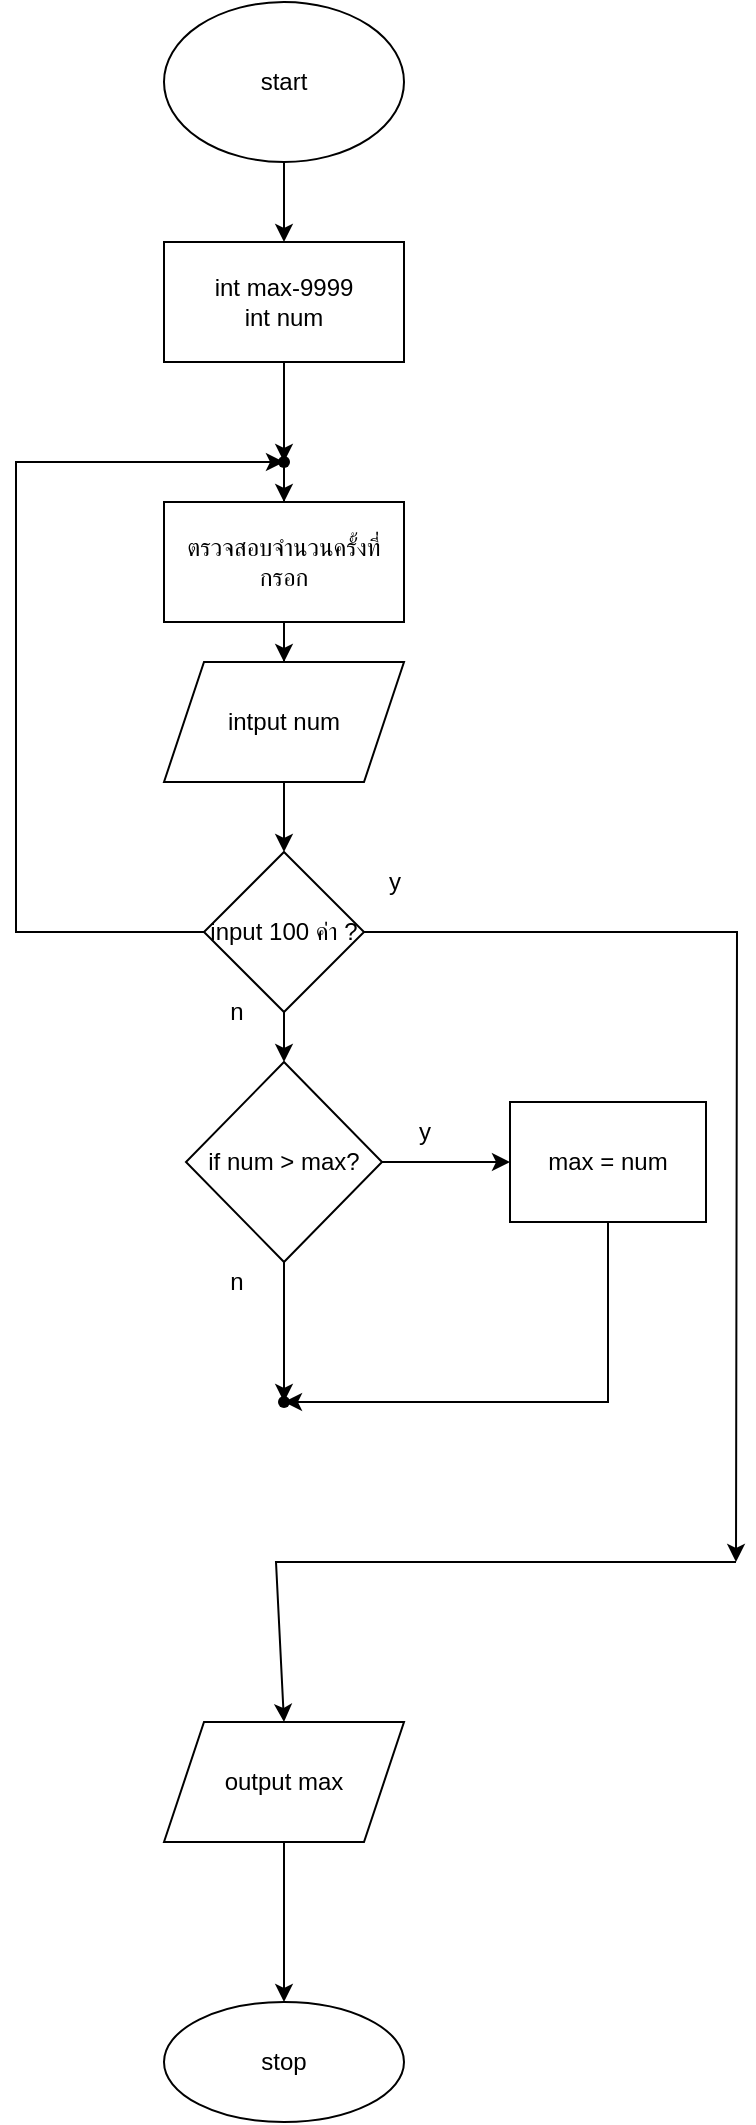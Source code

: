 <mxfile version="20.3.0" type="device"><diagram id="B5UYROh2h_kbhY5cok5s" name="Page-1"><mxGraphModel dx="1408" dy="706" grid="1" gridSize="10" guides="1" tooltips="1" connect="1" arrows="1" fold="1" page="1" pageScale="1" pageWidth="827" pageHeight="1169" math="0" shadow="0"><root><mxCell id="0"/><mxCell id="1" parent="0"/><mxCell id="SP7Hahgw8lKFc6cbAOYN-3" value="" style="edgeStyle=orthogonalEdgeStyle;rounded=0;orthogonalLoop=1;jettySize=auto;html=1;" parent="1" source="SP7Hahgw8lKFc6cbAOYN-1" target="SP7Hahgw8lKFc6cbAOYN-2" edge="1"><mxGeometry relative="1" as="geometry"/></mxCell><mxCell id="SP7Hahgw8lKFc6cbAOYN-1" value="start" style="ellipse;whiteSpace=wrap;html=1;" parent="1" vertex="1"><mxGeometry x="354" y="80" width="120" height="80" as="geometry"/></mxCell><mxCell id="SP7Hahgw8lKFc6cbAOYN-9" value="" style="edgeStyle=orthogonalEdgeStyle;rounded=0;orthogonalLoop=1;jettySize=auto;html=1;" parent="1" source="SP7Hahgw8lKFc6cbAOYN-2" target="SP7Hahgw8lKFc6cbAOYN-8" edge="1"><mxGeometry relative="1" as="geometry"/></mxCell><mxCell id="SP7Hahgw8lKFc6cbAOYN-2" value="int max-9999&lt;br&gt;int num" style="whiteSpace=wrap;html=1;" parent="1" vertex="1"><mxGeometry x="354" y="200" width="120" height="60" as="geometry"/></mxCell><mxCell id="cNI0Y0UAmkh_CHDzuug4-4" value="" style="edgeStyle=orthogonalEdgeStyle;rounded=0;orthogonalLoop=1;jettySize=auto;html=1;" edge="1" parent="1" source="SP7Hahgw8lKFc6cbAOYN-8" target="cNI0Y0UAmkh_CHDzuug4-1"><mxGeometry relative="1" as="geometry"/></mxCell><mxCell id="SP7Hahgw8lKFc6cbAOYN-8" value="" style="shape=waypoint;sketch=0;size=6;pointerEvents=1;points=[];fillColor=default;resizable=0;rotatable=0;perimeter=centerPerimeter;snapToPoint=1;" parent="1" vertex="1"><mxGeometry x="394" y="290" width="40" height="40" as="geometry"/></mxCell><mxCell id="SP7Hahgw8lKFc6cbAOYN-31" value="" style="edgeStyle=orthogonalEdgeStyle;rounded=0;orthogonalLoop=1;jettySize=auto;html=1;" parent="1" source="SP7Hahgw8lKFc6cbAOYN-10" target="SP7Hahgw8lKFc6cbAOYN-29" edge="1"><mxGeometry relative="1" as="geometry"/></mxCell><mxCell id="SP7Hahgw8lKFc6cbAOYN-10" value="intput num" style="shape=parallelogram;perimeter=parallelogramPerimeter;whiteSpace=wrap;html=1;fixedSize=1;sketch=0;" parent="1" vertex="1"><mxGeometry x="354" y="410" width="120" height="60" as="geometry"/></mxCell><mxCell id="SP7Hahgw8lKFc6cbAOYN-19" value="" style="edgeStyle=orthogonalEdgeStyle;rounded=0;orthogonalLoop=1;jettySize=auto;html=1;" parent="1" source="SP7Hahgw8lKFc6cbAOYN-12" target="SP7Hahgw8lKFc6cbAOYN-18" edge="1"><mxGeometry relative="1" as="geometry"/></mxCell><mxCell id="SP7Hahgw8lKFc6cbAOYN-36" value="" style="edgeStyle=orthogonalEdgeStyle;rounded=0;orthogonalLoop=1;jettySize=auto;html=1;" parent="1" source="SP7Hahgw8lKFc6cbAOYN-12" target="SP7Hahgw8lKFc6cbAOYN-35" edge="1"><mxGeometry relative="1" as="geometry"/></mxCell><mxCell id="SP7Hahgw8lKFc6cbAOYN-12" value="if num &amp;gt; max?" style="rhombus;whiteSpace=wrap;html=1;sketch=0;" parent="1" vertex="1"><mxGeometry x="365" y="610" width="98" height="100" as="geometry"/></mxCell><mxCell id="SP7Hahgw8lKFc6cbAOYN-38" style="edgeStyle=orthogonalEdgeStyle;rounded=0;orthogonalLoop=1;jettySize=auto;html=1;" parent="1" source="SP7Hahgw8lKFc6cbAOYN-18" target="SP7Hahgw8lKFc6cbAOYN-35" edge="1"><mxGeometry relative="1" as="geometry"><mxPoint x="580" y="780" as="targetPoint"/><Array as="points"><mxPoint x="576" y="780"/></Array></mxGeometry></mxCell><mxCell id="SP7Hahgw8lKFc6cbAOYN-18" value="max = num" style="whiteSpace=wrap;html=1;sketch=0;" parent="1" vertex="1"><mxGeometry x="527" y="630" width="98" height="60" as="geometry"/></mxCell><mxCell id="SP7Hahgw8lKFc6cbAOYN-20" value="y" style="text;html=1;align=center;verticalAlign=middle;resizable=0;points=[];autosize=1;strokeColor=none;fillColor=none;" parent="1" vertex="1"><mxGeometry x="469" y="630" width="30" height="30" as="geometry"/></mxCell><mxCell id="SP7Hahgw8lKFc6cbAOYN-32" value="" style="edgeStyle=orthogonalEdgeStyle;rounded=0;orthogonalLoop=1;jettySize=auto;html=1;" parent="1" source="SP7Hahgw8lKFc6cbAOYN-29" target="SP7Hahgw8lKFc6cbAOYN-12" edge="1"><mxGeometry relative="1" as="geometry"/></mxCell><mxCell id="SP7Hahgw8lKFc6cbAOYN-40" style="edgeStyle=orthogonalEdgeStyle;rounded=0;orthogonalLoop=1;jettySize=auto;html=1;" parent="1" source="SP7Hahgw8lKFc6cbAOYN-29" edge="1"><mxGeometry relative="1" as="geometry"><mxPoint x="640" y="860" as="targetPoint"/></mxGeometry></mxCell><mxCell id="cNI0Y0UAmkh_CHDzuug4-6" style="edgeStyle=orthogonalEdgeStyle;rounded=0;orthogonalLoop=1;jettySize=auto;html=1;entryX=0.528;entryY=0.654;entryDx=0;entryDy=0;entryPerimeter=0;" edge="1" parent="1" source="SP7Hahgw8lKFc6cbAOYN-29" target="SP7Hahgw8lKFc6cbAOYN-8"><mxGeometry relative="1" as="geometry"><Array as="points"><mxPoint x="280" y="545"/><mxPoint x="280" y="310"/></Array></mxGeometry></mxCell><mxCell id="SP7Hahgw8lKFc6cbAOYN-29" value="input 100 ค่า ?" style="rhombus;whiteSpace=wrap;html=1;sketch=0;" parent="1" vertex="1"><mxGeometry x="374" y="505" width="80" height="80" as="geometry"/></mxCell><mxCell id="SP7Hahgw8lKFc6cbAOYN-33" value="n" style="text;html=1;align=center;verticalAlign=middle;resizable=0;points=[];autosize=1;strokeColor=none;fillColor=none;" parent="1" vertex="1"><mxGeometry x="375" y="570" width="30" height="30" as="geometry"/></mxCell><mxCell id="SP7Hahgw8lKFc6cbAOYN-34" value="n" style="text;html=1;align=center;verticalAlign=middle;resizable=0;points=[];autosize=1;strokeColor=none;fillColor=none;" parent="1" vertex="1"><mxGeometry x="375" y="705" width="30" height="30" as="geometry"/></mxCell><mxCell id="SP7Hahgw8lKFc6cbAOYN-35" value="" style="shape=waypoint;sketch=0;size=6;pointerEvents=1;points=[];fillColor=default;resizable=0;rotatable=0;perimeter=centerPerimeter;snapToPoint=1;" parent="1" vertex="1"><mxGeometry x="394" y="760" width="40" height="40" as="geometry"/></mxCell><mxCell id="SP7Hahgw8lKFc6cbAOYN-41" value="y" style="text;html=1;align=center;verticalAlign=middle;resizable=0;points=[];autosize=1;strokeColor=none;fillColor=none;" parent="1" vertex="1"><mxGeometry x="454" y="505" width="30" height="30" as="geometry"/></mxCell><mxCell id="SP7Hahgw8lKFc6cbAOYN-42" value="" style="endArrow=classic;html=1;rounded=0;entryX=0.5;entryY=0;entryDx=0;entryDy=0;" parent="1" target="SP7Hahgw8lKFc6cbAOYN-44" edge="1"><mxGeometry width="50" height="50" relative="1" as="geometry"><mxPoint x="640" y="860" as="sourcePoint"/><mxPoint x="420" y="950" as="targetPoint"/><Array as="points"><mxPoint x="410" y="860"/></Array></mxGeometry></mxCell><mxCell id="SP7Hahgw8lKFc6cbAOYN-46" value="" style="edgeStyle=orthogonalEdgeStyle;rounded=0;orthogonalLoop=1;jettySize=auto;html=1;" parent="1" source="SP7Hahgw8lKFc6cbAOYN-44" target="SP7Hahgw8lKFc6cbAOYN-45" edge="1"><mxGeometry relative="1" as="geometry"/></mxCell><mxCell id="SP7Hahgw8lKFc6cbAOYN-44" value="output max" style="shape=parallelogram;perimeter=parallelogramPerimeter;whiteSpace=wrap;html=1;fixedSize=1;" parent="1" vertex="1"><mxGeometry x="354" y="940" width="120" height="60" as="geometry"/></mxCell><mxCell id="SP7Hahgw8lKFc6cbAOYN-45" value="stop" style="ellipse;whiteSpace=wrap;html=1;" parent="1" vertex="1"><mxGeometry x="354" y="1080" width="120" height="60" as="geometry"/></mxCell><mxCell id="cNI0Y0UAmkh_CHDzuug4-2" value="" style="edgeStyle=orthogonalEdgeStyle;rounded=0;orthogonalLoop=1;jettySize=auto;html=1;entryX=0.5;entryY=0;entryDx=0;entryDy=0;" edge="1" parent="1" source="cNI0Y0UAmkh_CHDzuug4-1" target="SP7Hahgw8lKFc6cbAOYN-10"><mxGeometry relative="1" as="geometry"/></mxCell><mxCell id="cNI0Y0UAmkh_CHDzuug4-1" value="ตรวจสอบจำนวนครั้งที่กรอก" style="rounded=0;whiteSpace=wrap;html=1;" vertex="1" parent="1"><mxGeometry x="354" y="330" width="120" height="60" as="geometry"/></mxCell></root></mxGraphModel></diagram></mxfile>